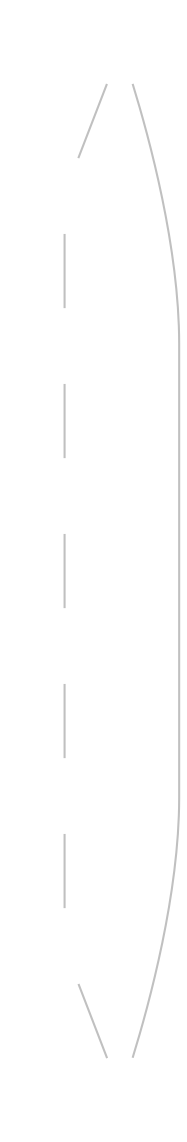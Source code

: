 digraph mesh {
	node [shape=none, label="", image="Circle-icons-computer-128.png"]
	edge [arrowhead=none,color=grey]

	a -> b -> c -> d -> e -> f -> g -> h -> a
} 

